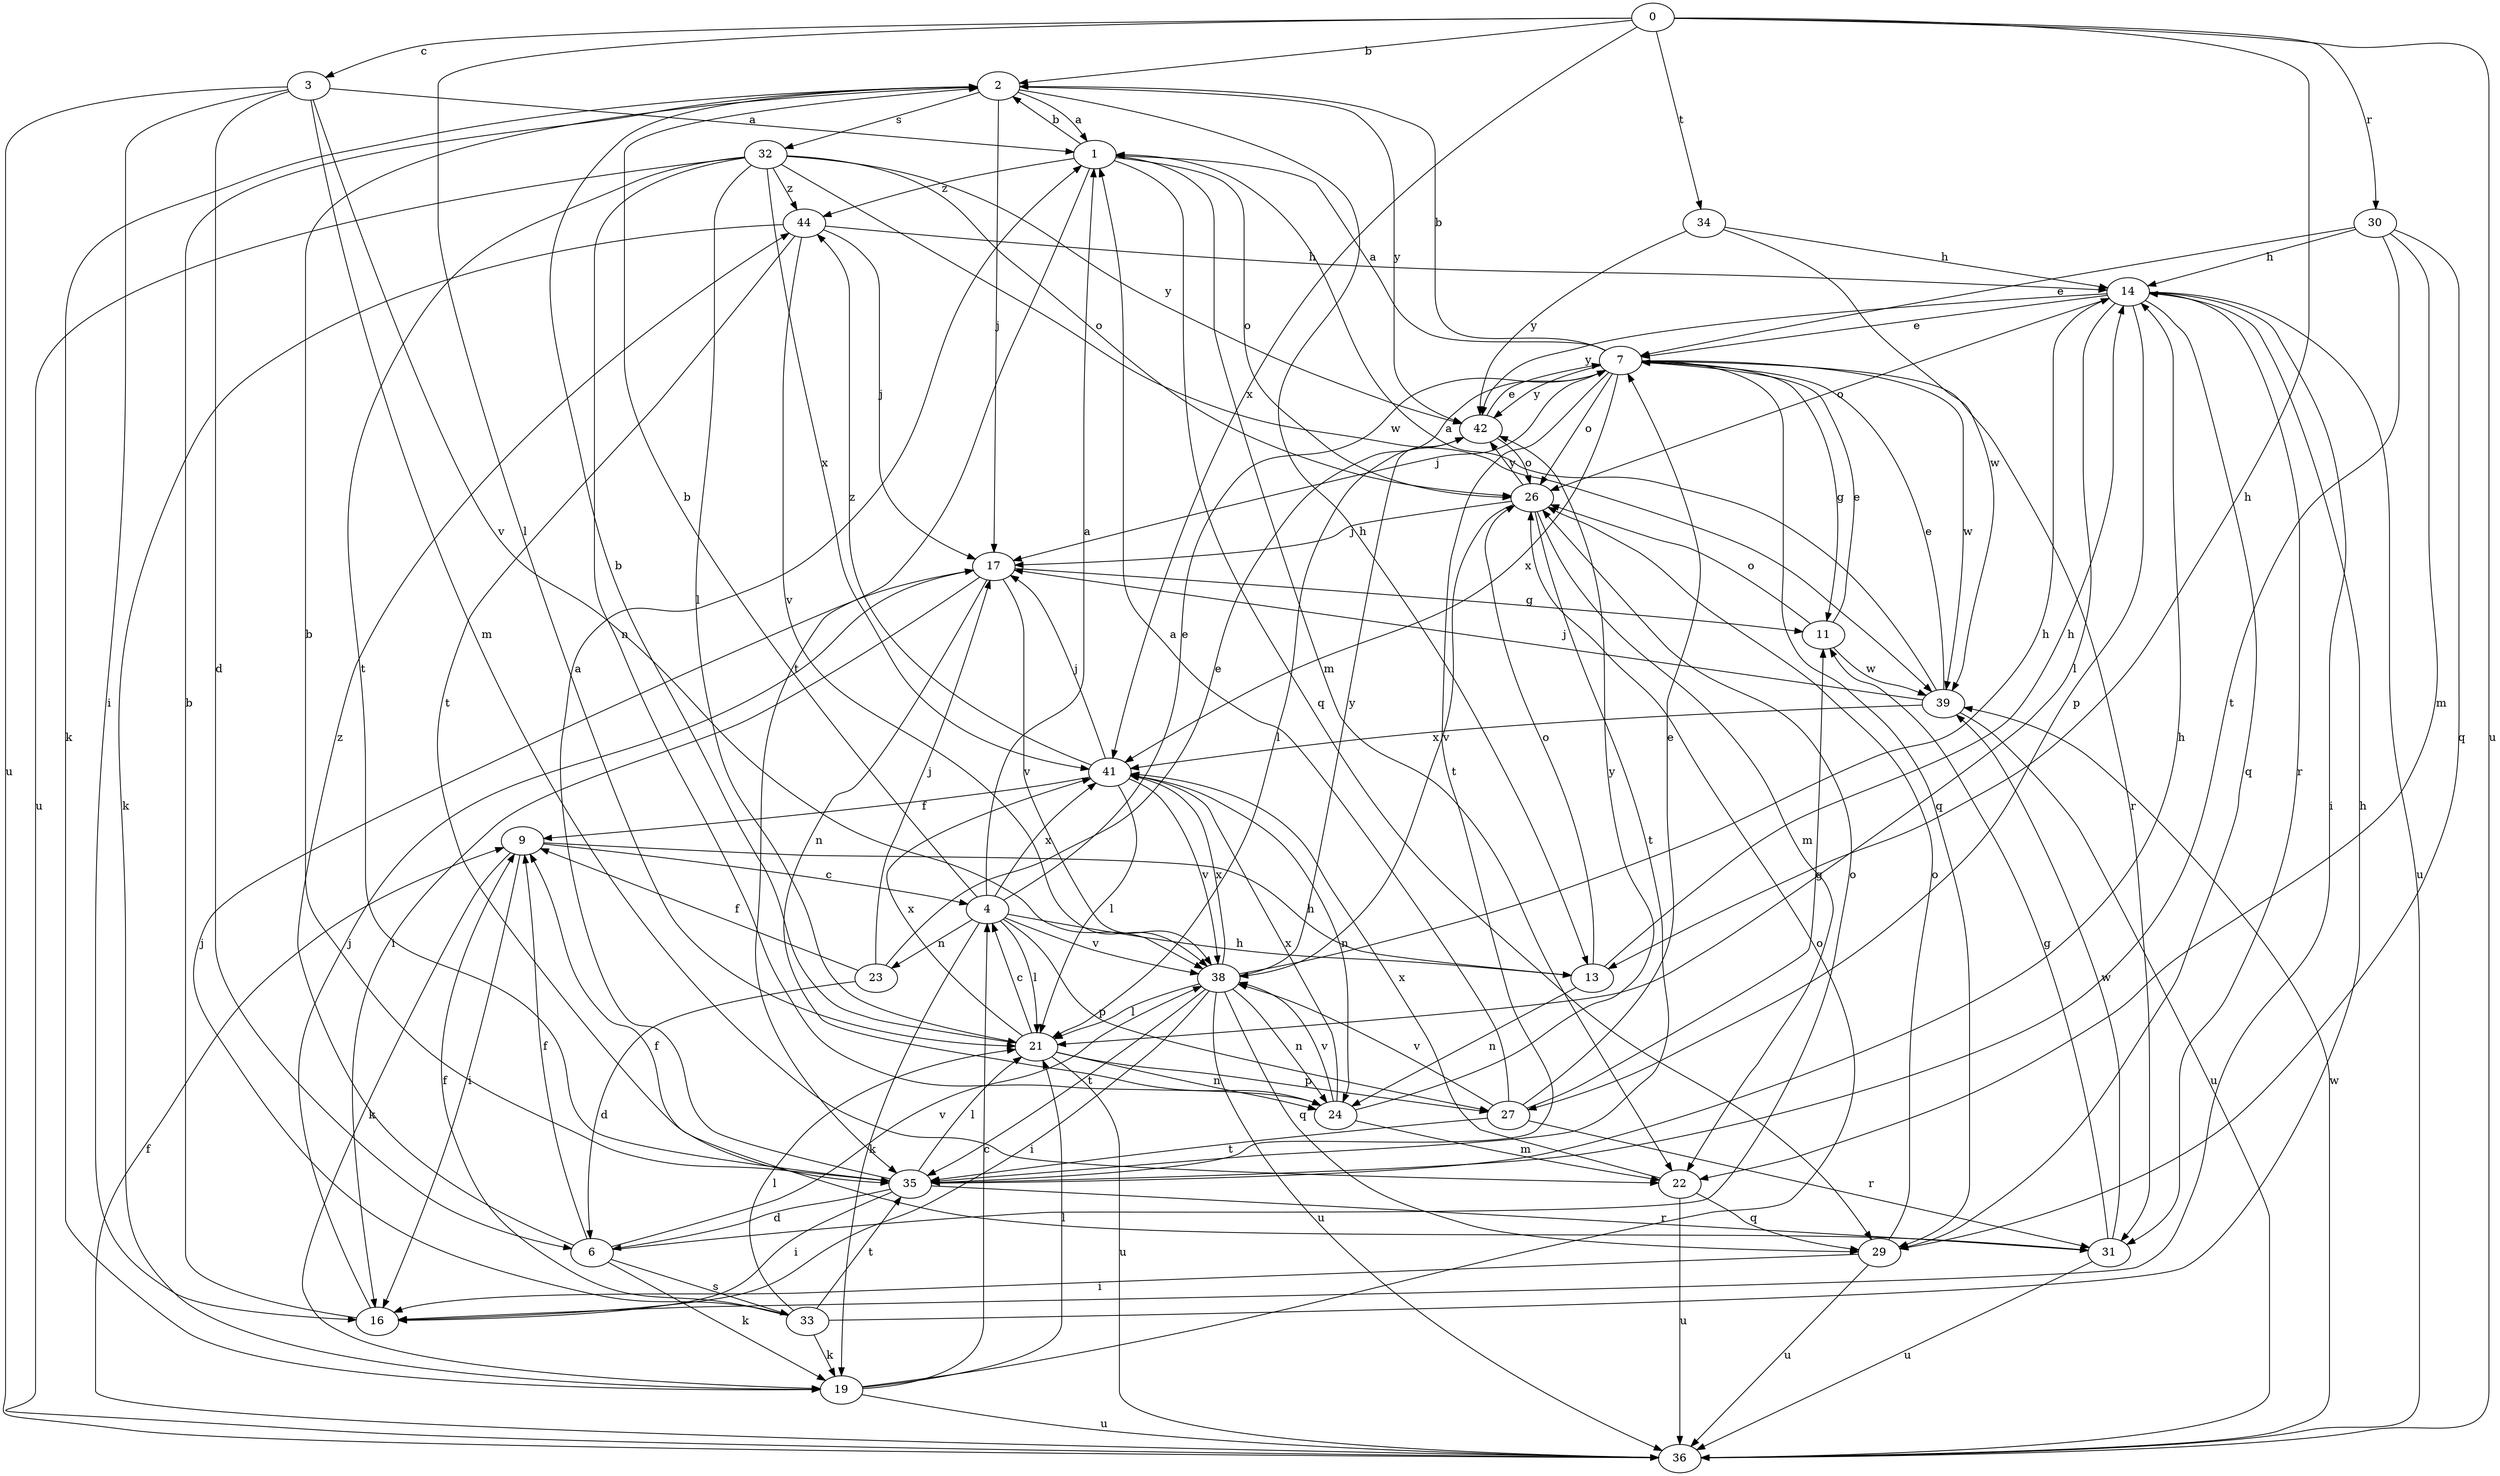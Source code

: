 strict digraph  {
0;
1;
2;
3;
4;
6;
7;
9;
11;
13;
14;
16;
17;
19;
21;
22;
23;
24;
26;
27;
29;
30;
31;
32;
33;
34;
35;
36;
38;
39;
41;
42;
44;
0 -> 2  [label=b];
0 -> 3  [label=c];
0 -> 13  [label=h];
0 -> 21  [label=l];
0 -> 30  [label=r];
0 -> 34  [label=t];
0 -> 36  [label=u];
0 -> 41  [label=x];
1 -> 2  [label=b];
1 -> 22  [label=m];
1 -> 26  [label=o];
1 -> 29  [label=q];
1 -> 35  [label=t];
1 -> 44  [label=z];
2 -> 1  [label=a];
2 -> 13  [label=h];
2 -> 17  [label=j];
2 -> 19  [label=k];
2 -> 32  [label=s];
2 -> 42  [label=y];
3 -> 1  [label=a];
3 -> 6  [label=d];
3 -> 16  [label=i];
3 -> 22  [label=m];
3 -> 36  [label=u];
3 -> 38  [label=v];
4 -> 1  [label=a];
4 -> 2  [label=b];
4 -> 7  [label=e];
4 -> 13  [label=h];
4 -> 19  [label=k];
4 -> 21  [label=l];
4 -> 23  [label=n];
4 -> 27  [label=p];
4 -> 38  [label=v];
4 -> 41  [label=x];
6 -> 9  [label=f];
6 -> 19  [label=k];
6 -> 26  [label=o];
6 -> 33  [label=s];
6 -> 38  [label=v];
6 -> 44  [label=z];
7 -> 1  [label=a];
7 -> 2  [label=b];
7 -> 11  [label=g];
7 -> 17  [label=j];
7 -> 26  [label=o];
7 -> 29  [label=q];
7 -> 31  [label=r];
7 -> 35  [label=t];
7 -> 39  [label=w];
7 -> 41  [label=x];
7 -> 42  [label=y];
9 -> 4  [label=c];
9 -> 13  [label=h];
9 -> 16  [label=i];
9 -> 19  [label=k];
11 -> 7  [label=e];
11 -> 26  [label=o];
11 -> 39  [label=w];
13 -> 14  [label=h];
13 -> 24  [label=n];
13 -> 26  [label=o];
14 -> 7  [label=e];
14 -> 16  [label=i];
14 -> 21  [label=l];
14 -> 26  [label=o];
14 -> 27  [label=p];
14 -> 29  [label=q];
14 -> 31  [label=r];
14 -> 36  [label=u];
14 -> 42  [label=y];
16 -> 2  [label=b];
16 -> 17  [label=j];
17 -> 11  [label=g];
17 -> 16  [label=i];
17 -> 24  [label=n];
17 -> 38  [label=v];
19 -> 4  [label=c];
19 -> 21  [label=l];
19 -> 26  [label=o];
19 -> 36  [label=u];
21 -> 2  [label=b];
21 -> 4  [label=c];
21 -> 24  [label=n];
21 -> 27  [label=p];
21 -> 36  [label=u];
21 -> 41  [label=x];
22 -> 29  [label=q];
22 -> 36  [label=u];
22 -> 41  [label=x];
23 -> 6  [label=d];
23 -> 7  [label=e];
23 -> 9  [label=f];
23 -> 17  [label=j];
24 -> 22  [label=m];
24 -> 38  [label=v];
24 -> 41  [label=x];
24 -> 42  [label=y];
26 -> 17  [label=j];
26 -> 22  [label=m];
26 -> 35  [label=t];
26 -> 38  [label=v];
26 -> 42  [label=y];
27 -> 1  [label=a];
27 -> 7  [label=e];
27 -> 11  [label=g];
27 -> 31  [label=r];
27 -> 35  [label=t];
27 -> 38  [label=v];
29 -> 16  [label=i];
29 -> 26  [label=o];
29 -> 36  [label=u];
30 -> 7  [label=e];
30 -> 14  [label=h];
30 -> 22  [label=m];
30 -> 29  [label=q];
30 -> 35  [label=t];
31 -> 9  [label=f];
31 -> 11  [label=g];
31 -> 36  [label=u];
31 -> 39  [label=w];
32 -> 21  [label=l];
32 -> 24  [label=n];
32 -> 26  [label=o];
32 -> 35  [label=t];
32 -> 36  [label=u];
32 -> 39  [label=w];
32 -> 41  [label=x];
32 -> 42  [label=y];
32 -> 44  [label=z];
33 -> 9  [label=f];
33 -> 14  [label=h];
33 -> 17  [label=j];
33 -> 19  [label=k];
33 -> 21  [label=l];
33 -> 35  [label=t];
34 -> 14  [label=h];
34 -> 39  [label=w];
34 -> 42  [label=y];
35 -> 1  [label=a];
35 -> 2  [label=b];
35 -> 6  [label=d];
35 -> 14  [label=h];
35 -> 16  [label=i];
35 -> 21  [label=l];
35 -> 31  [label=r];
36 -> 9  [label=f];
36 -> 39  [label=w];
38 -> 14  [label=h];
38 -> 16  [label=i];
38 -> 21  [label=l];
38 -> 24  [label=n];
38 -> 29  [label=q];
38 -> 35  [label=t];
38 -> 36  [label=u];
38 -> 41  [label=x];
38 -> 42  [label=y];
39 -> 1  [label=a];
39 -> 7  [label=e];
39 -> 17  [label=j];
39 -> 36  [label=u];
39 -> 41  [label=x];
41 -> 9  [label=f];
41 -> 17  [label=j];
41 -> 21  [label=l];
41 -> 24  [label=n];
41 -> 38  [label=v];
41 -> 44  [label=z];
42 -> 7  [label=e];
42 -> 21  [label=l];
42 -> 26  [label=o];
44 -> 14  [label=h];
44 -> 17  [label=j];
44 -> 19  [label=k];
44 -> 35  [label=t];
44 -> 38  [label=v];
}
